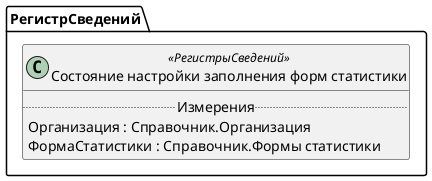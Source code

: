 ﻿@startuml СостояниеНастройкиЗаполненияФормСтатистики
'!include templates.wsd
'..\include templates.wsd
class РегистрСведений.СостояниеНастройкиЗаполненияФормСтатистики as "Состояние настройки заполнения форм статистики" <<РегистрыСведений>>
{
..Измерения..
Организация : Справочник.Организация
ФормаСтатистики : Справочник.Формы статистики
}
@enduml
